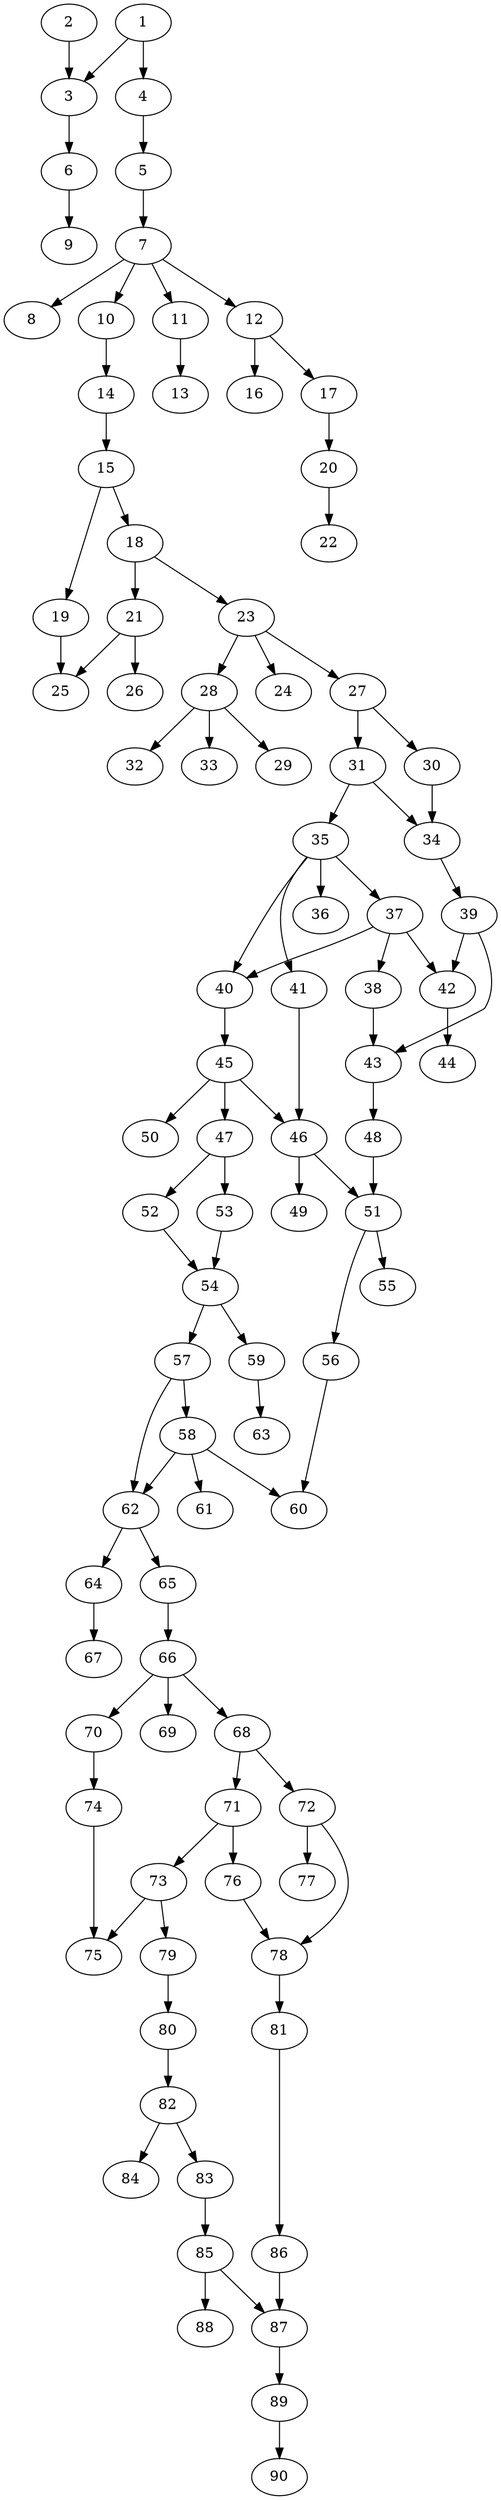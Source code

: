 // DAG automatically generated by daggen at Wed Apr 12 12:22:21 2017
// ./daggen --dot -n 90 --jump=3 --fat=0.2 --regularity=0.4 --density=0.6 
digraph G {
  1 [size="3146853147", alpha="0.05"]
  1 -> 3 [size ="75497472"]
  1 -> 4 [size ="75497472"]
  2 [size="10877476790", alpha="0.05"]
  2 -> 3 [size ="209715200"]
  3 [size="222707565946", alpha="0.05"]
  3 -> 6 [size ="411041792"]
  4 [size="1220941789874", alpha="0.03"]
  4 -> 5 [size ="838860800"]
  5 [size="68719476736", alpha="0.08"]
  5 -> 7 [size ="134217728"]
  6 [size="1018937589", alpha="0.03"]
  6 -> 9 [size ="33554432"]
  7 [size="1073741824000", alpha="0.16"]
  7 -> 8 [size ="838860800"]
  7 -> 10 [size ="838860800"]
  7 -> 11 [size ="838860800"]
  7 -> 12 [size ="838860800"]
  8 [size="1251257076027", alpha="0.01"]
  9 [size="231928233984", alpha="0.17"]
  10 [size="68719476736", alpha="0.18"]
  10 -> 14 [size ="134217728"]
  11 [size="3408153788", alpha="0.05"]
  11 -> 13 [size ="134217728"]
  12 [size="28991029248", alpha="0.08"]
  12 -> 16 [size ="75497472"]
  12 -> 17 [size ="75497472"]
  13 [size="101765771906", alpha="0.05"]
  14 [size="68719476736", alpha="0.05"]
  14 -> 15 [size ="134217728"]
  15 [size="12665199682", alpha="0.11"]
  15 -> 18 [size ="411041792"]
  15 -> 19 [size ="411041792"]
  16 [size="68719476736", alpha="0.14"]
  17 [size="1053458797002", alpha="0.01"]
  17 -> 20 [size ="679477248"]
  18 [size="41147854109", alpha="0.04"]
  18 -> 21 [size ="838860800"]
  18 -> 23 [size ="838860800"]
  19 [size="11544120863", alpha="0.04"]
  19 -> 25 [size ="33554432"]
  20 [size="1249630301416", alpha="0.01"]
  20 -> 22 [size ="838860800"]
  21 [size="549755813888", alpha="0.01"]
  21 -> 25 [size ="536870912"]
  21 -> 26 [size ="536870912"]
  22 [size="231928233984", alpha="0.03"]
  23 [size="21376829172", alpha="0.07"]
  23 -> 24 [size ="33554432"]
  23 -> 27 [size ="33554432"]
  23 -> 28 [size ="33554432"]
  24 [size="246749199085", alpha="0.09"]
  25 [size="81141876566", alpha="0.02"]
  26 [size="134217728000", alpha="0.09"]
  27 [size="540442977885", alpha="0.10"]
  27 -> 30 [size ="411041792"]
  27 -> 31 [size ="411041792"]
  28 [size="237723308660", alpha="0.08"]
  28 -> 29 [size ="411041792"]
  28 -> 32 [size ="411041792"]
  28 -> 33 [size ="411041792"]
  29 [size="549755813888", alpha="0.04"]
  30 [size="368293445632", alpha="0.14"]
  30 -> 34 [size ="411041792"]
  31 [size="111658276299", alpha="0.15"]
  31 -> 34 [size ="75497472"]
  31 -> 35 [size ="75497472"]
  32 [size="2462984084", alpha="0.09"]
  33 [size="853161164436", alpha="0.06"]
  34 [size="28991029248", alpha="0.16"]
  34 -> 39 [size ="75497472"]
  35 [size="424419397688", alpha="0.06"]
  35 -> 36 [size ="536870912"]
  35 -> 37 [size ="536870912"]
  35 -> 40 [size ="536870912"]
  35 -> 41 [size ="536870912"]
  36 [size="368293445632", alpha="0.07"]
  37 [size="9849259552", alpha="0.08"]
  37 -> 38 [size ="679477248"]
  37 -> 40 [size ="679477248"]
  37 -> 42 [size ="679477248"]
  38 [size="1011480860944", alpha="0.20"]
  38 -> 43 [size ="679477248"]
  39 [size="782757789696", alpha="0.03"]
  39 -> 42 [size ="679477248"]
  39 -> 43 [size ="679477248"]
  40 [size="134217728000", alpha="0.06"]
  40 -> 45 [size ="209715200"]
  41 [size="7229009296", alpha="0.17"]
  41 -> 46 [size ="411041792"]
  42 [size="8589934592", alpha="0.15"]
  42 -> 44 [size ="33554432"]
  43 [size="849293567044", alpha="0.08"]
  43 -> 48 [size ="536870912"]
  44 [size="33935194063", alpha="0.13"]
  45 [size="15531185653", alpha="0.14"]
  45 -> 46 [size ="679477248"]
  45 -> 47 [size ="679477248"]
  45 -> 50 [size ="679477248"]
  46 [size="35527947023", alpha="0.20"]
  46 -> 49 [size ="75497472"]
  46 -> 51 [size ="75497472"]
  47 [size="10003033887", alpha="0.17"]
  47 -> 52 [size ="301989888"]
  47 -> 53 [size ="301989888"]
  48 [size="10173923344", alpha="0.01"]
  48 -> 51 [size ="209715200"]
  49 [size="1073741824000", alpha="0.19"]
  50 [size="28650017940", alpha="0.16"]
  51 [size="15681117086", alpha="0.07"]
  51 -> 55 [size ="301989888"]
  51 -> 56 [size ="301989888"]
  52 [size="442582095186", alpha="0.08"]
  52 -> 54 [size ="301989888"]
  53 [size="21144451206", alpha="0.06"]
  53 -> 54 [size ="75497472"]
  54 [size="7255599258", alpha="0.15"]
  54 -> 57 [size ="134217728"]
  54 -> 59 [size ="134217728"]
  55 [size="68719476736", alpha="0.14"]
  56 [size="3847213187", alpha="0.01"]
  56 -> 60 [size ="75497472"]
  57 [size="342703170979", alpha="0.11"]
  57 -> 58 [size ="301989888"]
  57 -> 62 [size ="301989888"]
  58 [size="28991029248", alpha="0.14"]
  58 -> 60 [size ="75497472"]
  58 -> 61 [size ="75497472"]
  58 -> 62 [size ="75497472"]
  59 [size="277751227829", alpha="0.01"]
  59 -> 63 [size ="301989888"]
  60 [size="2135144634", alpha="0.11"]
  61 [size="28991029248", alpha="0.08"]
  62 [size="85203257820", alpha="0.13"]
  62 -> 64 [size ="209715200"]
  62 -> 65 [size ="209715200"]
  63 [size="20814001806", alpha="0.14"]
  64 [size="231928233984", alpha="0.01"]
  64 -> 67 [size ="301989888"]
  65 [size="706306349580", alpha="0.19"]
  65 -> 66 [size ="536870912"]
  66 [size="17962255295", alpha="0.00"]
  66 -> 68 [size ="301989888"]
  66 -> 69 [size ="301989888"]
  66 -> 70 [size ="301989888"]
  67 [size="10040620490", alpha="0.17"]
  68 [size="506860358472", alpha="0.17"]
  68 -> 71 [size ="536870912"]
  68 -> 72 [size ="536870912"]
  69 [size="770009874", alpha="0.09"]
  70 [size="161979765689", alpha="0.20"]
  70 -> 74 [size ="209715200"]
  71 [size="2598591185", alpha="0.14"]
  71 -> 73 [size ="75497472"]
  71 -> 76 [size ="75497472"]
  72 [size="353813311909", alpha="0.06"]
  72 -> 77 [size ="411041792"]
  72 -> 78 [size ="411041792"]
  73 [size="1929153463", alpha="0.14"]
  73 -> 75 [size ="75497472"]
  73 -> 79 [size ="75497472"]
  74 [size="194589030492", alpha="0.13"]
  74 -> 75 [size ="134217728"]
  75 [size="368293445632", alpha="0.08"]
  76 [size="188379644400", alpha="0.07"]
  76 -> 78 [size ="134217728"]
  77 [size="65887106756", alpha="0.12"]
  78 [size="51696534100", alpha="0.02"]
  78 -> 81 [size ="838860800"]
  79 [size="134217728000", alpha="0.20"]
  79 -> 80 [size ="209715200"]
  80 [size="552661912452", alpha="0.19"]
  80 -> 82 [size ="536870912"]
  81 [size="782757789696", alpha="0.02"]
  81 -> 86 [size ="679477248"]
  82 [size="8933868210", alpha="0.03"]
  82 -> 83 [size ="301989888"]
  82 -> 84 [size ="301989888"]
  83 [size="1741858471", alpha="0.09"]
  83 -> 85 [size ="75497472"]
  84 [size="4020128816", alpha="0.07"]
  85 [size="134217728000", alpha="0.06"]
  85 -> 87 [size ="209715200"]
  85 -> 88 [size ="209715200"]
  86 [size="14854928854", alpha="0.00"]
  86 -> 87 [size ="411041792"]
  87 [size="384208892762", alpha="0.10"]
  87 -> 89 [size ="679477248"]
  88 [size="16739017416", alpha="0.14"]
  89 [size="288936832867", alpha="0.07"]
  89 -> 90 [size ="679477248"]
  90 [size="11962937474", alpha="0.14"]
}

